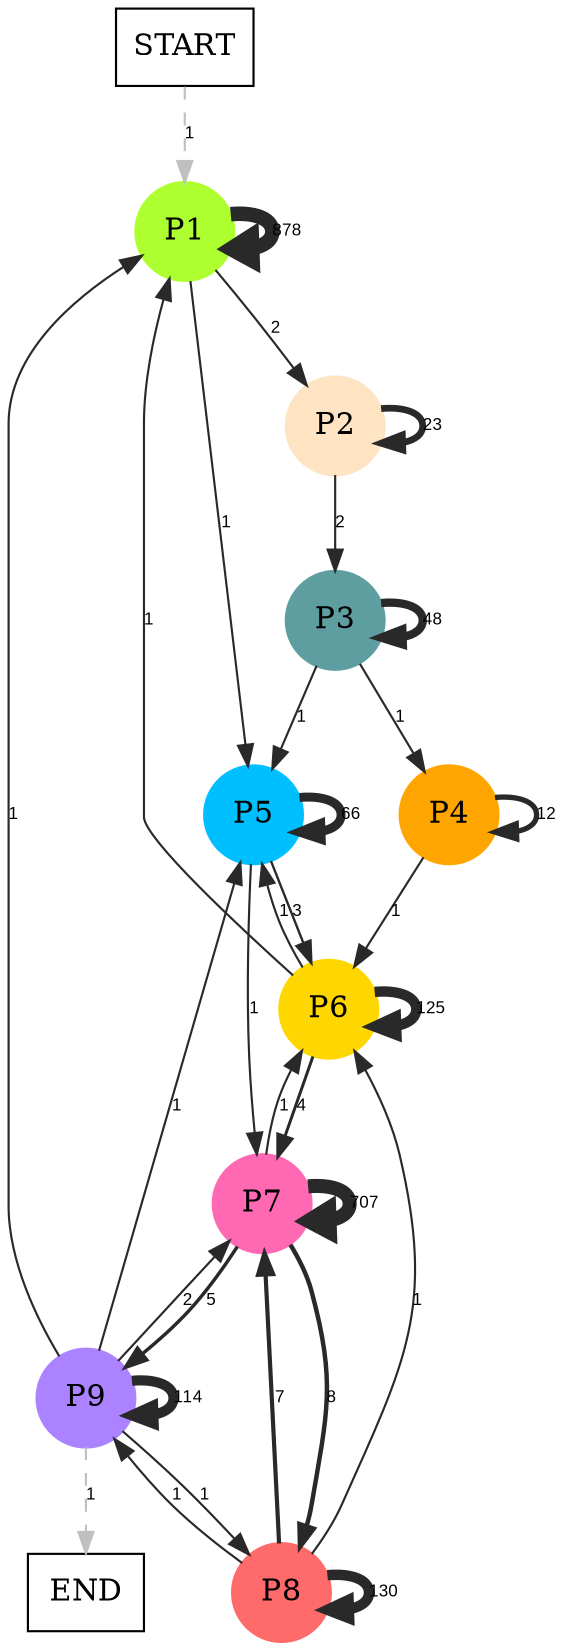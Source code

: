 digraph graphname {
	dpi = 150
	size="16,11!";
	margin = 0;
"P1" [shape=circle, color=greenyellow, style=filled]"P2" [shape=circle, color=bisque, style=filled]"P3" [shape=circle, color=cadetblue, style=filled]"P5" [shape=circle, color=deepskyblue, style=filled]"P6" [shape=circle, color=gold, style=filled]"P7" [shape=circle, color=hotpink, style=filled]"P8" [shape=circle, color=indianred1, style=filled]"P9" [shape=circle, color=mediumpurple1, style=filled]"P4" [shape=circle, color=orange, style=filled]"START" [shape=box, fillcolor=white, style=filled, color=black]"END" [shape=box, fillcolor=white, style=filled, color=black]"P1" -> "P1" [ color=grey16 penwidth = "6.777646593635117"label ="878" labelfloat=false fontname="Arial" fontsize=8]
"P1" -> "P2" [ color=grey16 penwidth = "1"label ="2" labelfloat=false fontname="Arial" fontsize=8]
"P1" -> "P5" [ color=grey16 penwidth = "1"label ="1" labelfloat=false fontname="Arial" fontsize=8]
"P2" -> "P2" [ color=grey16 penwidth = "3.1354942159291497"label ="23" labelfloat=false fontname="Arial" fontsize=8]
"P2" -> "P3" [ color=grey16 penwidth = "1"label ="2" labelfloat=false fontname="Arial" fontsize=8]
"P3" -> "P3" [ color=grey16 penwidth = "3.871201010907891"label ="48" labelfloat=false fontname="Arial" fontsize=8]
"P3" -> "P5" [ color=grey16 penwidth = "1"label ="1" labelfloat=false fontname="Arial" fontsize=8]
"P3" -> "P4" [ color=grey16 penwidth = "1"label ="1" labelfloat=false fontname="Arial" fontsize=8]
"P5" -> "P5" [ color=grey16 penwidth = "4.189654742026425"label ="66" labelfloat=false fontname="Arial" fontsize=8]
"P5" -> "P6" [ color=grey16 penwidth = "1.0986122886681098"label ="3" labelfloat=false fontname="Arial" fontsize=8]
"P5" -> "P7" [ color=grey16 penwidth = "1"label ="1" labelfloat=false fontname="Arial" fontsize=8]
"P6" -> "P1" [ color=grey16 penwidth = "1"label ="1" labelfloat=false fontname="Arial" fontsize=8]
"P6" -> "P5" [ color=grey16 penwidth = "1"label ="1" labelfloat=false fontname="Arial" fontsize=8]
"P6" -> "P6" [ color=grey16 penwidth = "4.8283137373023015"label ="125" labelfloat=false fontname="Arial" fontsize=8]
"P6" -> "P7" [ color=grey16 penwidth = "1.3862943611198906"label ="4" labelfloat=false fontname="Arial" fontsize=8]
"P7" -> "P6" [ color=grey16 penwidth = "1"label ="1" labelfloat=false fontname="Arial" fontsize=8]
"P7" -> "P7" [ color=grey16 penwidth = "6.561030665896573"label ="707" labelfloat=false fontname="Arial" fontsize=8]
"P7" -> "P8" [ color=grey16 penwidth = "2.0794415416798357"label ="8" labelfloat=false fontname="Arial" fontsize=8]
"P7" -> "P9" [ color=grey16 penwidth = "1.6094379124341003"label ="5" labelfloat=false fontname="Arial" fontsize=8]
"P8" -> "P6" [ color=grey16 penwidth = "1"label ="1" labelfloat=false fontname="Arial" fontsize=8]
"P8" -> "P7" [ color=grey16 penwidth = "1.9459101490553132"label ="7" labelfloat=false fontname="Arial" fontsize=8]
"P8" -> "P8" [ color=grey16 penwidth = "4.867534450455582"label ="130" labelfloat=false fontname="Arial" fontsize=8]
"P8" -> "P9" [ color=grey16 penwidth = "1"label ="1" labelfloat=false fontname="Arial" fontsize=8]
"P9" -> "P1" [ color=grey16 penwidth = "1"label ="1" labelfloat=false fontname="Arial" fontsize=8]
"P9" -> "P5" [ color=grey16 penwidth = "1"label ="1" labelfloat=false fontname="Arial" fontsize=8]
"P9" -> "P7" [ color=grey16 penwidth = "1"label ="2" labelfloat=false fontname="Arial" fontsize=8]
"P9" -> "P8" [ color=grey16 penwidth = "1"label ="1" labelfloat=false fontname="Arial" fontsize=8]
"P9" -> "P9" [ color=grey16 penwidth = "4.736198448394496"label ="114" labelfloat=false fontname="Arial" fontsize=8]
"P9" -> "END" [ style = dashed color=grey label ="1" labelfloat=false fontname="Arial" fontsize=8]
"P4" -> "P6" [ color=grey16 penwidth = "1"label ="1" labelfloat=false fontname="Arial" fontsize=8]
"P4" -> "P4" [ color=grey16 penwidth = "2.4849066497880004"label ="12" labelfloat=false fontname="Arial" fontsize=8]
"START" -> "P1" [ style = dashed color=grey label ="1" labelfloat=false fontname="Arial" fontsize=8]
}
